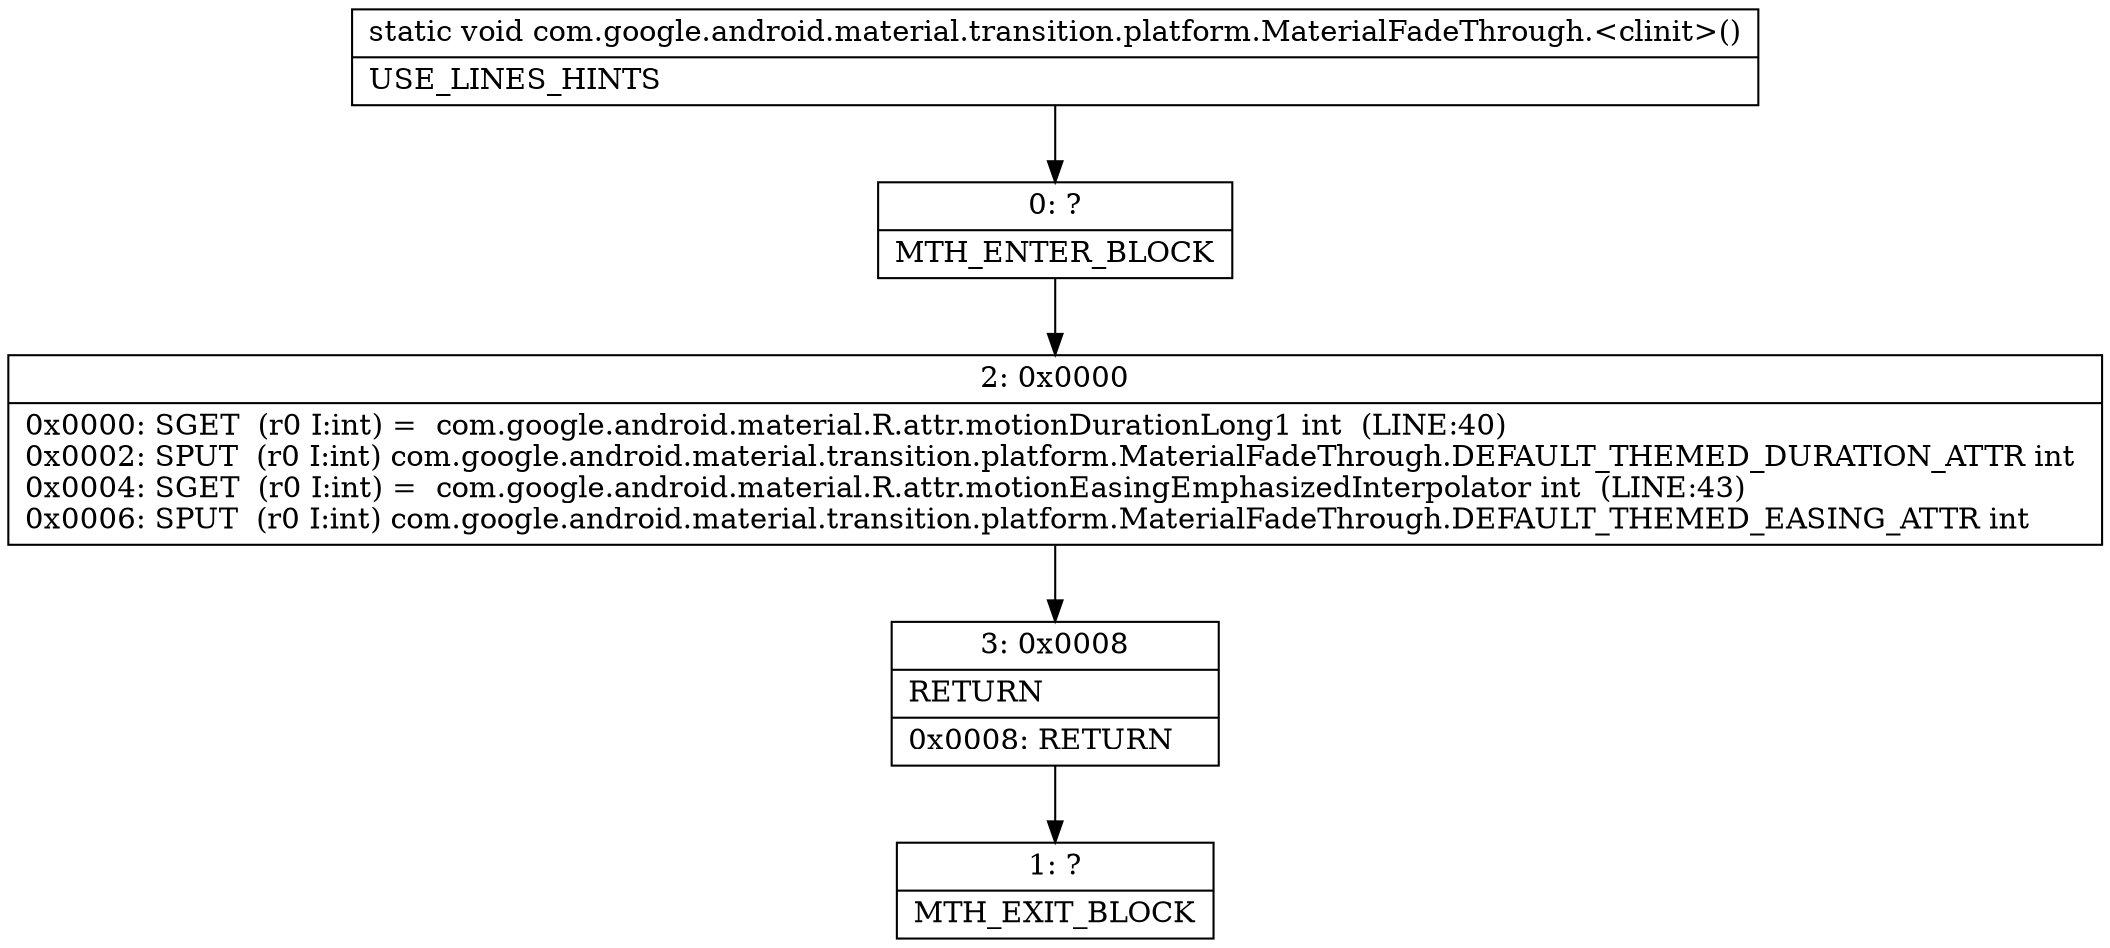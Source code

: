digraph "CFG forcom.google.android.material.transition.platform.MaterialFadeThrough.\<clinit\>()V" {
Node_0 [shape=record,label="{0\:\ ?|MTH_ENTER_BLOCK\l}"];
Node_2 [shape=record,label="{2\:\ 0x0000|0x0000: SGET  (r0 I:int) =  com.google.android.material.R.attr.motionDurationLong1 int  (LINE:40)\l0x0002: SPUT  (r0 I:int) com.google.android.material.transition.platform.MaterialFadeThrough.DEFAULT_THEMED_DURATION_ATTR int \l0x0004: SGET  (r0 I:int) =  com.google.android.material.R.attr.motionEasingEmphasizedInterpolator int  (LINE:43)\l0x0006: SPUT  (r0 I:int) com.google.android.material.transition.platform.MaterialFadeThrough.DEFAULT_THEMED_EASING_ATTR int \l}"];
Node_3 [shape=record,label="{3\:\ 0x0008|RETURN\l|0x0008: RETURN   \l}"];
Node_1 [shape=record,label="{1\:\ ?|MTH_EXIT_BLOCK\l}"];
MethodNode[shape=record,label="{static void com.google.android.material.transition.platform.MaterialFadeThrough.\<clinit\>()  | USE_LINES_HINTS\l}"];
MethodNode -> Node_0;Node_0 -> Node_2;
Node_2 -> Node_3;
Node_3 -> Node_1;
}

